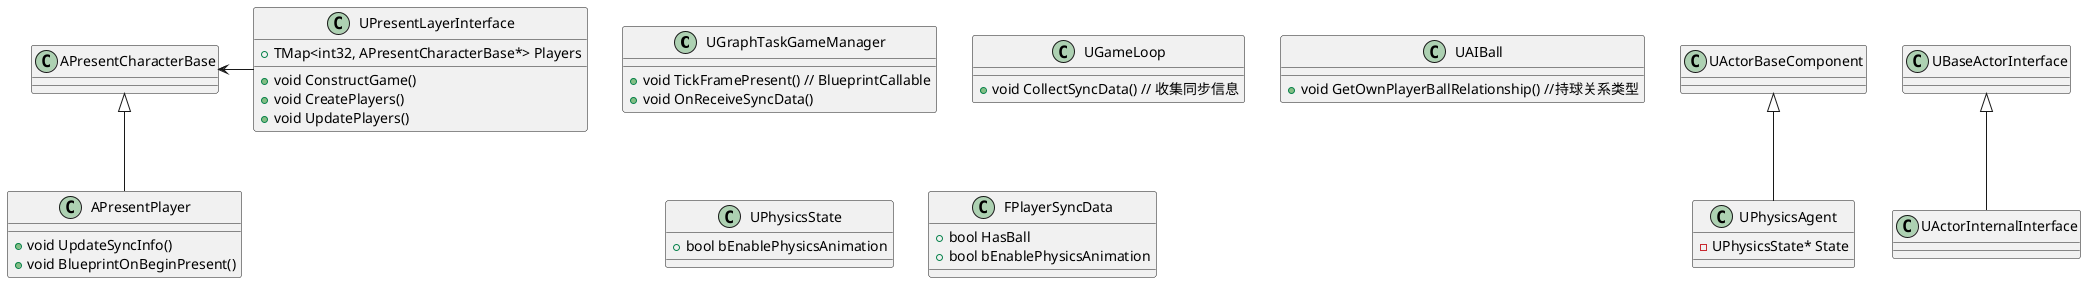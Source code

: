 @startuml

' 逻辑层
class UGraphTaskGameManager{
    + void TickFramePresent() // BlueprintCallable
    + void OnReceiveSyncData()
}
class UGameLoop{
    + void CollectSyncData() // 收集同步信息
}

class UAIBall{
    + void GetOwnPlayerBallRelationship() //持球关系类型
}

class UPhysicsState{
    + bool bEnablePhysicsAnimation
}

class UActorBaseComponent{}
class UPhysicsAgent{
    - UPhysicsState* State 
}
UActorBaseComponent <|-- UPhysicsAgent

class UPresentLayerInterface{
    + TMap<int32, APresentCharacterBase*> Players
    + void ConstructGame()
    + void CreatePlayers()
    + void UpdatePlayers()
}

class APresentCharacterBase{}
class APresentPlayer{
    + void UpdateSyncInfo()
    + void BlueprintOnBeginPresent()
}


class FPlayerSyncData{
    + bool HasBall
    + bool bEnablePhysicsAnimation
}

APresentCharacterBase <|-- APresentPlayer
UPresentLayerInterface -left-> APresentCharacterBase

UBaseActorInterface <|-- UActorInternalInterface

@enduml


@startuml
class UCollisionManager{
    + void PostUpdate()
    + void ProcessPhysicsAnimation()
}
@enduml

@startuml
class UPhysicsState{
    + bool bEnablePhysicsAnimation
}

class UActorBaseComponent{}
class UPhysicsAgent{
    - UPhysicsState* State 
}
UActorBaseComponent <|-- UPhysicsAgent
UPhysicsAgent -left-> UPhysicsState

@enduml


@startuml
class UGameLoop{
    + void CollectSyncData()
}

class FPlayerSyncData{
    + bool HasBall
    + bool bEnablePhysicsAnimation
}
@enduml
